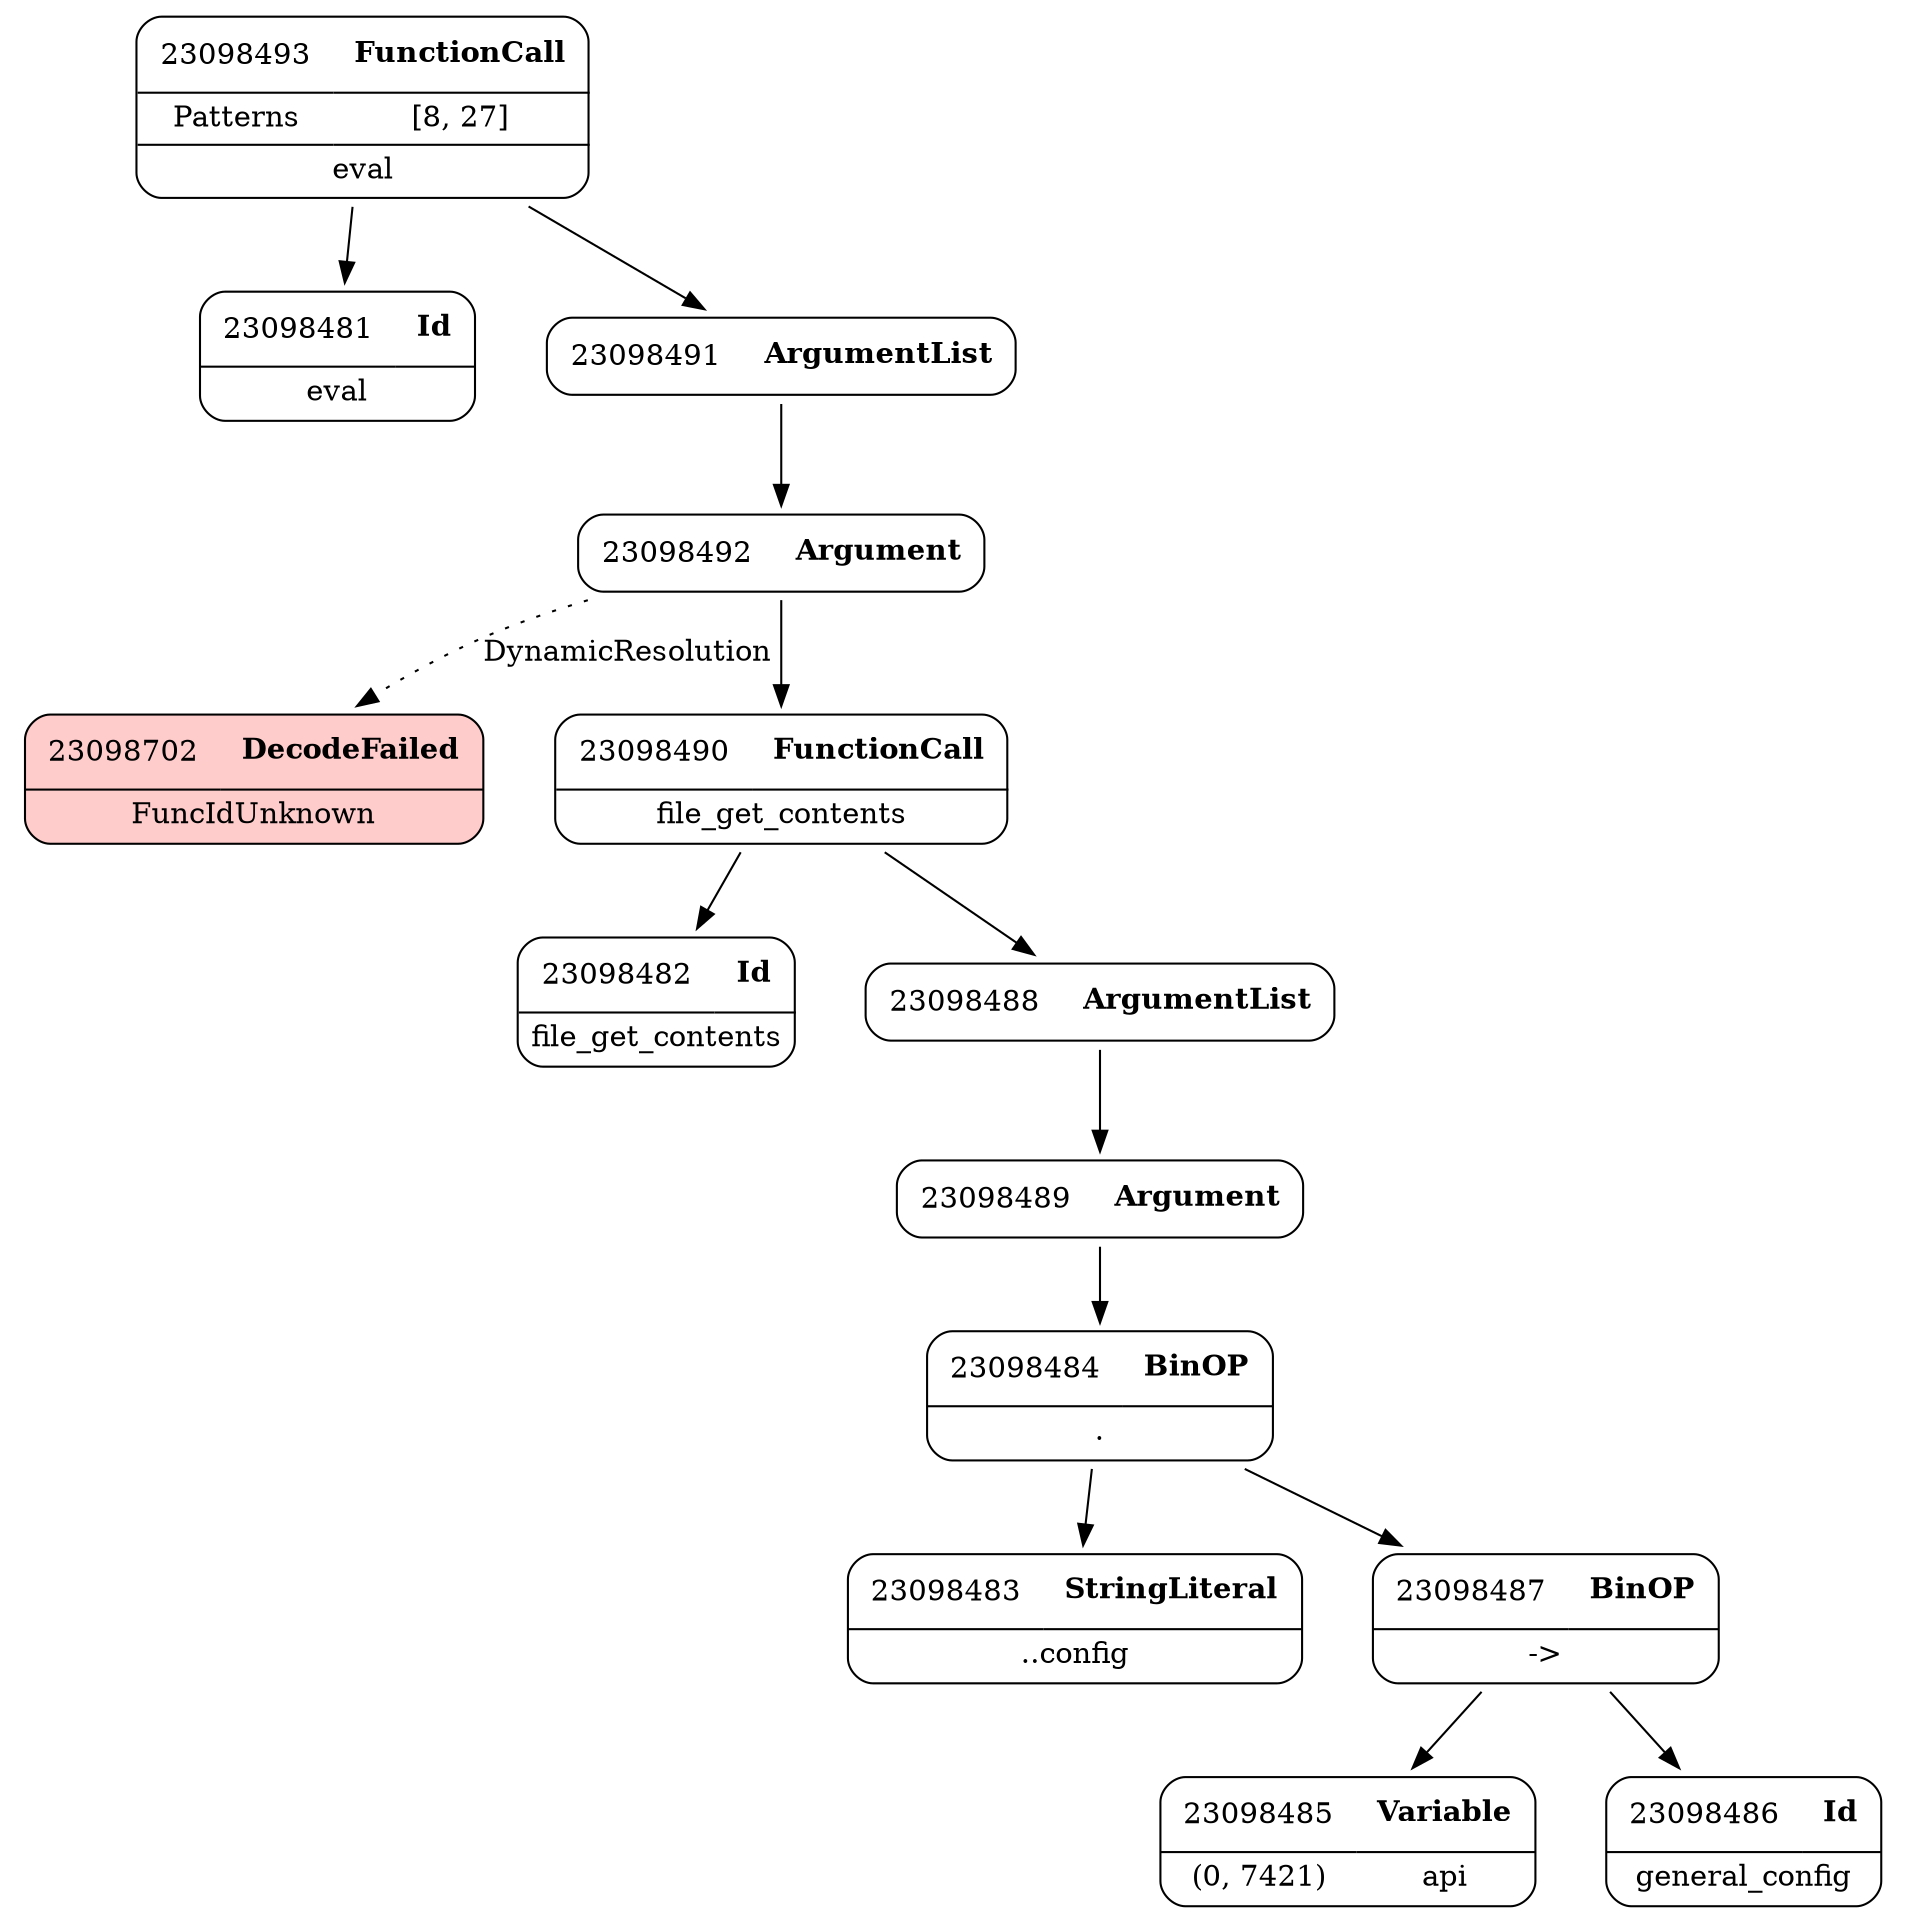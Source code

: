 digraph ast {
node [shape=none];
23098702 [label=<<TABLE border='1' cellspacing='0' cellpadding='10' style='rounded' bgcolor='#FFCCCC' ><TR><TD border='0'>23098702</TD><TD border='0'><B>DecodeFailed</B></TD></TR><HR/><TR><TD border='0' cellpadding='5' colspan='2'>FuncIdUnknown</TD></TR></TABLE>>];
23098481 [label=<<TABLE border='1' cellspacing='0' cellpadding='10' style='rounded' ><TR><TD border='0'>23098481</TD><TD border='0'><B>Id</B></TD></TR><HR/><TR><TD border='0' cellpadding='5' colspan='2'>eval</TD></TR></TABLE>>];
23098482 [label=<<TABLE border='1' cellspacing='0' cellpadding='10' style='rounded' ><TR><TD border='0'>23098482</TD><TD border='0'><B>Id</B></TD></TR><HR/><TR><TD border='0' cellpadding='5' colspan='2'>file_get_contents</TD></TR></TABLE>>];
23098483 [label=<<TABLE border='1' cellspacing='0' cellpadding='10' style='rounded' ><TR><TD border='0'>23098483</TD><TD border='0'><B>StringLiteral</B></TD></TR><HR/><TR><TD border='0' cellpadding='5' colspan='2'>..config</TD></TR></TABLE>>];
23098484 [label=<<TABLE border='1' cellspacing='0' cellpadding='10' style='rounded' ><TR><TD border='0'>23098484</TD><TD border='0'><B>BinOP</B></TD></TR><HR/><TR><TD border='0' cellpadding='5' colspan='2'>.</TD></TR></TABLE>>];
23098484 -> 23098483 [weight=2];
23098484 -> 23098487 [weight=2];
23098485 [label=<<TABLE border='1' cellspacing='0' cellpadding='10' style='rounded' ><TR><TD border='0'>23098485</TD><TD border='0'><B>Variable</B></TD></TR><HR/><TR><TD border='0' cellpadding='5'>(0, 7421)</TD><TD border='0' cellpadding='5'>api</TD></TR></TABLE>>];
23098486 [label=<<TABLE border='1' cellspacing='0' cellpadding='10' style='rounded' ><TR><TD border='0'>23098486</TD><TD border='0'><B>Id</B></TD></TR><HR/><TR><TD border='0' cellpadding='5' colspan='2'>general_config</TD></TR></TABLE>>];
23098487 [label=<<TABLE border='1' cellspacing='0' cellpadding='10' style='rounded' ><TR><TD border='0'>23098487</TD><TD border='0'><B>BinOP</B></TD></TR><HR/><TR><TD border='0' cellpadding='5' colspan='2'>-&gt;</TD></TR></TABLE>>];
23098487 -> 23098485 [weight=2];
23098487 -> 23098486 [weight=2];
23098488 [label=<<TABLE border='1' cellspacing='0' cellpadding='10' style='rounded' ><TR><TD border='0'>23098488</TD><TD border='0'><B>ArgumentList</B></TD></TR></TABLE>>];
23098488 -> 23098489 [weight=2];
23098489 [label=<<TABLE border='1' cellspacing='0' cellpadding='10' style='rounded' ><TR><TD border='0'>23098489</TD><TD border='0'><B>Argument</B></TD></TR></TABLE>>];
23098489 -> 23098484 [weight=2];
23098490 [label=<<TABLE border='1' cellspacing='0' cellpadding='10' style='rounded' ><TR><TD border='0'>23098490</TD><TD border='0'><B>FunctionCall</B></TD></TR><HR/><TR><TD border='0' cellpadding='5' colspan='2'>file_get_contents</TD></TR></TABLE>>];
23098490 -> 23098482 [weight=2];
23098490 -> 23098488 [weight=2];
23098491 [label=<<TABLE border='1' cellspacing='0' cellpadding='10' style='rounded' ><TR><TD border='0'>23098491</TD><TD border='0'><B>ArgumentList</B></TD></TR></TABLE>>];
23098491 -> 23098492 [weight=2];
23098492 [label=<<TABLE border='1' cellspacing='0' cellpadding='10' style='rounded' ><TR><TD border='0'>23098492</TD><TD border='0'><B>Argument</B></TD></TR></TABLE>>];
23098492 -> 23098490 [weight=2];
23098492 -> 23098702 [style=dotted,label=DynamicResolution];
23098493 [label=<<TABLE border='1' cellspacing='0' cellpadding='10' style='rounded' ><TR><TD border='0'>23098493</TD><TD border='0'><B>FunctionCall</B></TD></TR><HR/><TR><TD border='0' cellpadding='5'>Patterns</TD><TD border='0' cellpadding='5'>[8, 27]</TD></TR><HR/><TR><TD border='0' cellpadding='5' colspan='2'>eval</TD></TR></TABLE>>];
23098493 -> 23098481 [weight=2];
23098493 -> 23098491 [weight=2];
}
